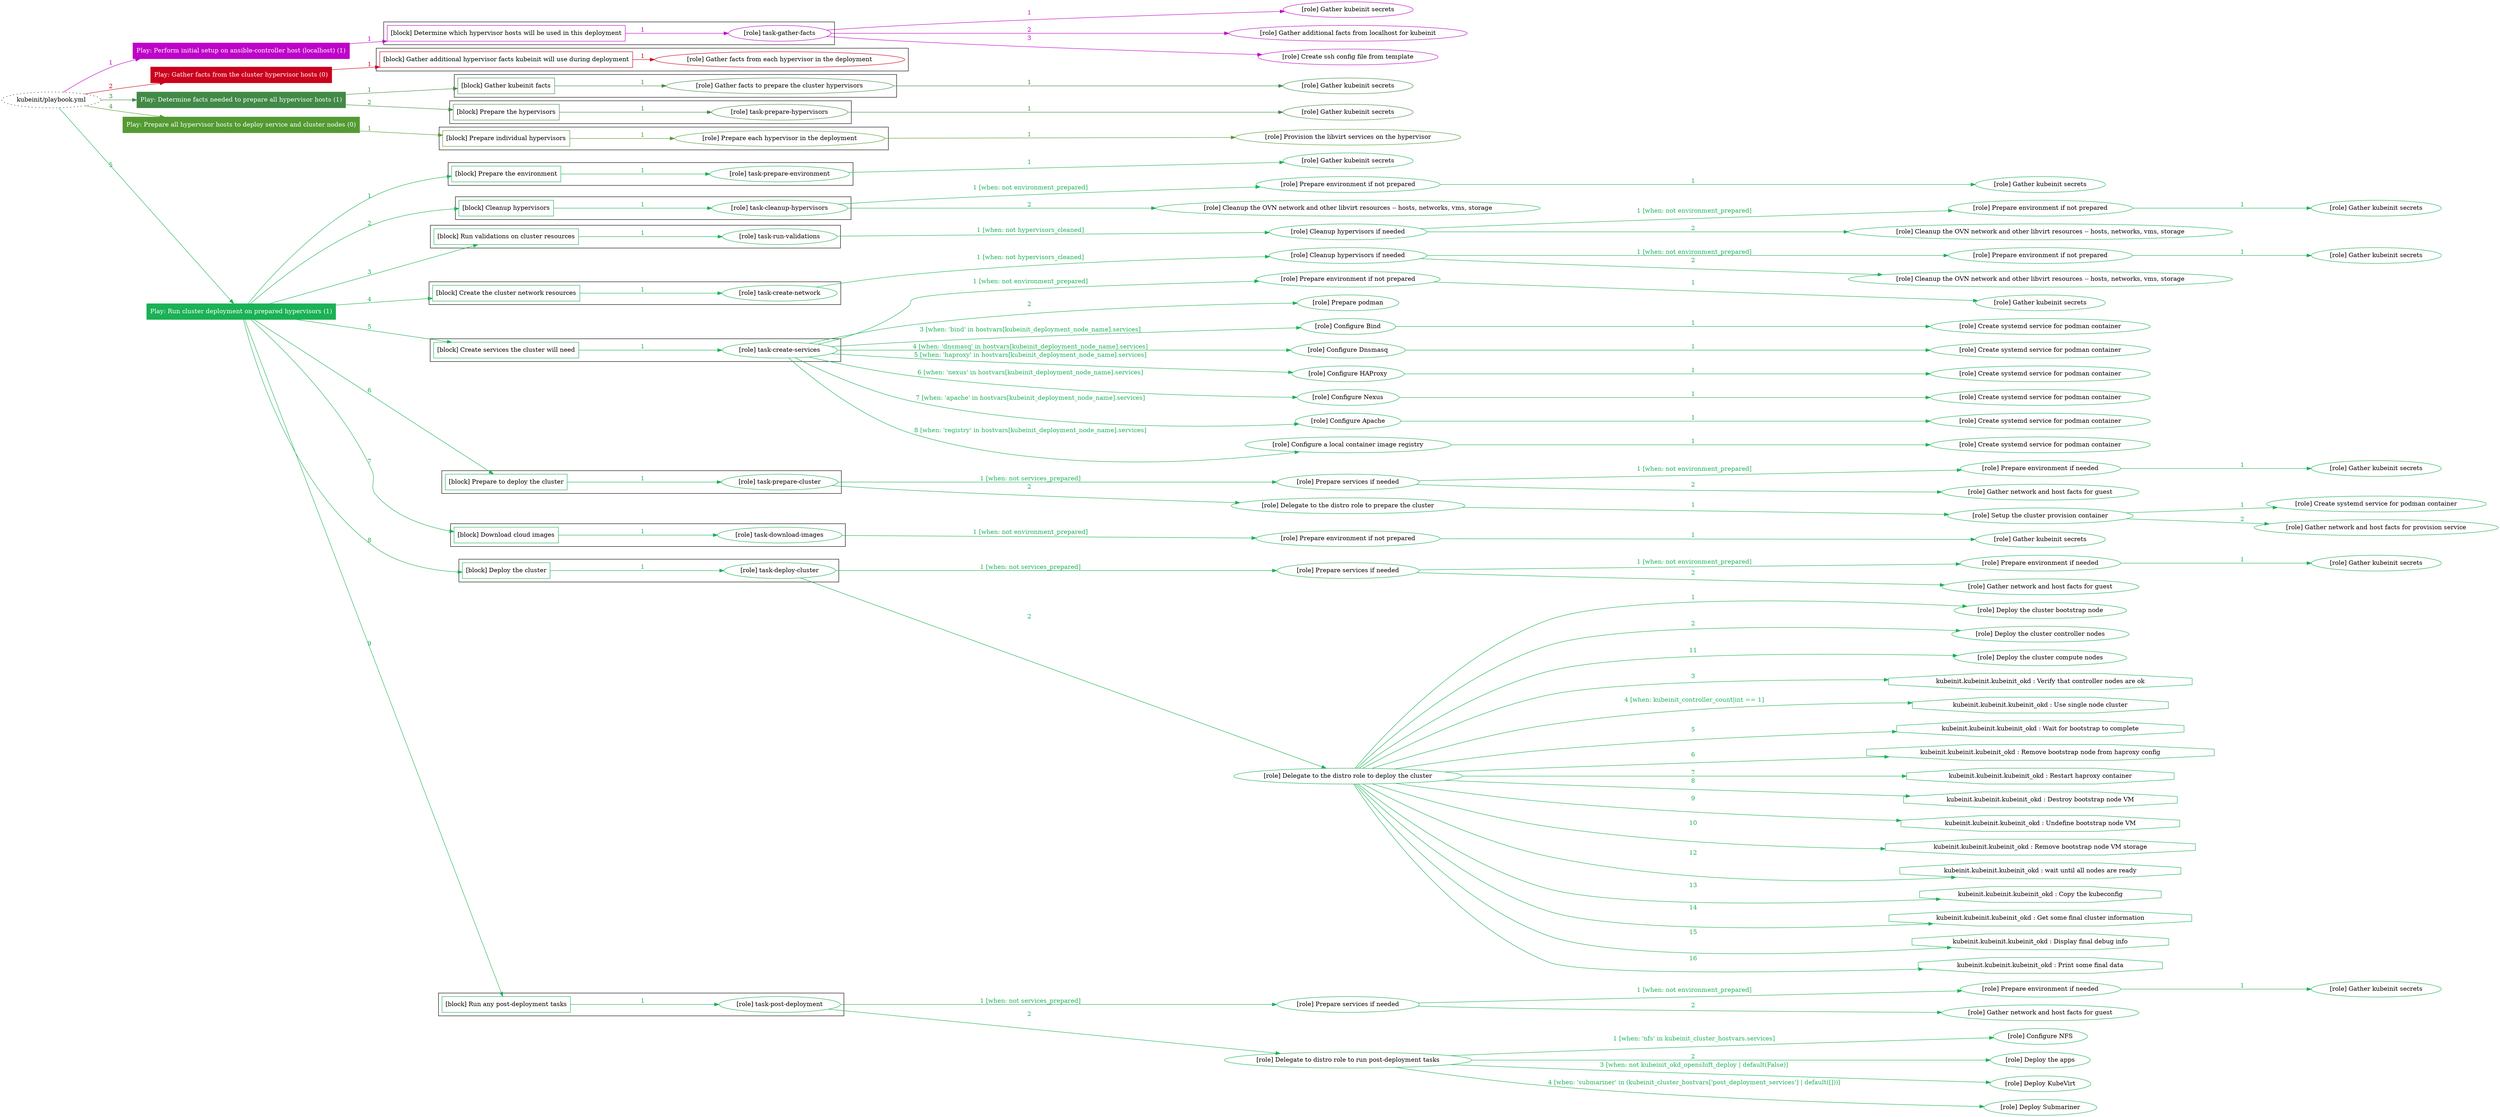 digraph {
	graph [concentrate=true ordering=in rankdir=LR ratio=fill]
	edge [esep=5 sep=10]
	"kubeinit/playbook.yml" [URL="/home/runner/work/kubeinit/kubeinit/kubeinit/playbook.yml" id=playbook_bab28322 style=dotted]
	play_c19a6153 [label="Play: Perform initial setup on ansible-controller host (localhost) (1)" URL="/home/runner/work/kubeinit/kubeinit/kubeinit/playbook.yml" color="#be03c9" fontcolor="#ffffff" id=play_c19a6153 shape=box style=filled tooltip=localhost]
	"kubeinit/playbook.yml" -> play_c19a6153 [label="1 " color="#be03c9" fontcolor="#be03c9" id=edge_05c7dbaf labeltooltip="1 " tooltip="1 "]
	subgraph "Gather kubeinit secrets" {
		role_ebab67ce [label="[role] Gather kubeinit secrets" URL="/home/runner/.ansible/collections/ansible_collections/kubeinit/kubeinit/roles/kubeinit_prepare/tasks/build_hypervisors_group.yml" color="#be03c9" id=role_ebab67ce tooltip="Gather kubeinit secrets"]
	}
	subgraph "Gather additional facts from localhost for kubeinit" {
		role_f96e408c [label="[role] Gather additional facts from localhost for kubeinit" URL="/home/runner/.ansible/collections/ansible_collections/kubeinit/kubeinit/roles/kubeinit_prepare/tasks/build_hypervisors_group.yml" color="#be03c9" id=role_f96e408c tooltip="Gather additional facts from localhost for kubeinit"]
	}
	subgraph "Create ssh config file from template" {
		role_95a463d9 [label="[role] Create ssh config file from template" URL="/home/runner/.ansible/collections/ansible_collections/kubeinit/kubeinit/roles/kubeinit_prepare/tasks/build_hypervisors_group.yml" color="#be03c9" id=role_95a463d9 tooltip="Create ssh config file from template"]
	}
	subgraph "task-gather-facts" {
		role_6b1c886a [label="[role] task-gather-facts" URL="/home/runner/work/kubeinit/kubeinit/kubeinit/playbook.yml" color="#be03c9" id=role_6b1c886a tooltip="task-gather-facts"]
		role_6b1c886a -> role_ebab67ce [label="1 " color="#be03c9" fontcolor="#be03c9" id=edge_8e56ef98 labeltooltip="1 " tooltip="1 "]
		role_6b1c886a -> role_f96e408c [label="2 " color="#be03c9" fontcolor="#be03c9" id=edge_5cbe4db4 labeltooltip="2 " tooltip="2 "]
		role_6b1c886a -> role_95a463d9 [label="3 " color="#be03c9" fontcolor="#be03c9" id=edge_eb95a5be labeltooltip="3 " tooltip="3 "]
	}
	subgraph "Play: Perform initial setup on ansible-controller host (localhost) (1)" {
		play_c19a6153 -> block_f118a892 [label=1 color="#be03c9" fontcolor="#be03c9" id=edge_77552772 labeltooltip=1 tooltip=1]
		subgraph cluster_block_f118a892 {
			block_f118a892 [label="[block] Determine which hypervisor hosts will be used in this deployment" URL="/home/runner/work/kubeinit/kubeinit/kubeinit/playbook.yml" color="#be03c9" id=block_f118a892 labeltooltip="Determine which hypervisor hosts will be used in this deployment" shape=box tooltip="Determine which hypervisor hosts will be used in this deployment"]
			block_f118a892 -> role_6b1c886a [label="1 " color="#be03c9" fontcolor="#be03c9" id=edge_5efd730c labeltooltip="1 " tooltip="1 "]
		}
	}
	play_b8e73bff [label="Play: Gather facts from the cluster hypervisor hosts (0)" URL="/home/runner/work/kubeinit/kubeinit/kubeinit/playbook.yml" color="#cb011d" fontcolor="#ffffff" id=play_b8e73bff shape=box style=filled tooltip="Play: Gather facts from the cluster hypervisor hosts (0)"]
	"kubeinit/playbook.yml" -> play_b8e73bff [label="2 " color="#cb011d" fontcolor="#cb011d" id=edge_2d75bc92 labeltooltip="2 " tooltip="2 "]
	subgraph "Gather facts from each hypervisor in the deployment" {
		role_0966cb2d [label="[role] Gather facts from each hypervisor in the deployment" URL="/home/runner/work/kubeinit/kubeinit/kubeinit/playbook.yml" color="#cb011d" id=role_0966cb2d tooltip="Gather facts from each hypervisor in the deployment"]
	}
	subgraph "Play: Gather facts from the cluster hypervisor hosts (0)" {
		play_b8e73bff -> block_2ae341eb [label=1 color="#cb011d" fontcolor="#cb011d" id=edge_eb6618d2 labeltooltip=1 tooltip=1]
		subgraph cluster_block_2ae341eb {
			block_2ae341eb [label="[block] Gather additional hypervisor facts kubeinit will use during deployment" URL="/home/runner/work/kubeinit/kubeinit/kubeinit/playbook.yml" color="#cb011d" id=block_2ae341eb labeltooltip="Gather additional hypervisor facts kubeinit will use during deployment" shape=box tooltip="Gather additional hypervisor facts kubeinit will use during deployment"]
			block_2ae341eb -> role_0966cb2d [label="1 " color="#cb011d" fontcolor="#cb011d" id=edge_2061de47 labeltooltip="1 " tooltip="1 "]
		}
	}
	play_fbf1f2db [label="Play: Determine facts needed to prepare all hypervisor hosts (1)" URL="/home/runner/work/kubeinit/kubeinit/kubeinit/playbook.yml" color="#428a47" fontcolor="#ffffff" id=play_fbf1f2db shape=box style=filled tooltip=localhost]
	"kubeinit/playbook.yml" -> play_fbf1f2db [label="3 " color="#428a47" fontcolor="#428a47" id=edge_c7a3f012 labeltooltip="3 " tooltip="3 "]
	subgraph "Gather kubeinit secrets" {
		role_9855ff22 [label="[role] Gather kubeinit secrets" URL="/home/runner/.ansible/collections/ansible_collections/kubeinit/kubeinit/roles/kubeinit_prepare/tasks/gather_kubeinit_facts.yml" color="#428a47" id=role_9855ff22 tooltip="Gather kubeinit secrets"]
	}
	subgraph "Gather facts to prepare the cluster hypervisors" {
		role_5000a700 [label="[role] Gather facts to prepare the cluster hypervisors" URL="/home/runner/work/kubeinit/kubeinit/kubeinit/playbook.yml" color="#428a47" id=role_5000a700 tooltip="Gather facts to prepare the cluster hypervisors"]
		role_5000a700 -> role_9855ff22 [label="1 " color="#428a47" fontcolor="#428a47" id=edge_e991d181 labeltooltip="1 " tooltip="1 "]
	}
	subgraph "Gather kubeinit secrets" {
		role_058c8655 [label="[role] Gather kubeinit secrets" URL="/home/runner/.ansible/collections/ansible_collections/kubeinit/kubeinit/roles/kubeinit_prepare/tasks/gather_kubeinit_facts.yml" color="#428a47" id=role_058c8655 tooltip="Gather kubeinit secrets"]
	}
	subgraph "task-prepare-hypervisors" {
		role_2df2fefb [label="[role] task-prepare-hypervisors" URL="/home/runner/work/kubeinit/kubeinit/kubeinit/playbook.yml" color="#428a47" id=role_2df2fefb tooltip="task-prepare-hypervisors"]
		role_2df2fefb -> role_058c8655 [label="1 " color="#428a47" fontcolor="#428a47" id=edge_22ec05c2 labeltooltip="1 " tooltip="1 "]
	}
	subgraph "Play: Determine facts needed to prepare all hypervisor hosts (1)" {
		play_fbf1f2db -> block_a3c80de5 [label=1 color="#428a47" fontcolor="#428a47" id=edge_501fd8ae labeltooltip=1 tooltip=1]
		subgraph cluster_block_a3c80de5 {
			block_a3c80de5 [label="[block] Gather kubeinit facts" URL="/home/runner/work/kubeinit/kubeinit/kubeinit/playbook.yml" color="#428a47" id=block_a3c80de5 labeltooltip="Gather kubeinit facts" shape=box tooltip="Gather kubeinit facts"]
			block_a3c80de5 -> role_5000a700 [label="1 " color="#428a47" fontcolor="#428a47" id=edge_642797e6 labeltooltip="1 " tooltip="1 "]
		}
		play_fbf1f2db -> block_8f1fca90 [label=2 color="#428a47" fontcolor="#428a47" id=edge_244979c2 labeltooltip=2 tooltip=2]
		subgraph cluster_block_8f1fca90 {
			block_8f1fca90 [label="[block] Prepare the hypervisors" URL="/home/runner/work/kubeinit/kubeinit/kubeinit/playbook.yml" color="#428a47" id=block_8f1fca90 labeltooltip="Prepare the hypervisors" shape=box tooltip="Prepare the hypervisors"]
			block_8f1fca90 -> role_2df2fefb [label="1 " color="#428a47" fontcolor="#428a47" id=edge_c8df5dd2 labeltooltip="1 " tooltip="1 "]
		}
	}
	play_b0a9d4e6 [label="Play: Prepare all hypervisor hosts to deploy service and cluster nodes (0)" URL="/home/runner/work/kubeinit/kubeinit/kubeinit/playbook.yml" color="#549a32" fontcolor="#ffffff" id=play_b0a9d4e6 shape=box style=filled tooltip="Play: Prepare all hypervisor hosts to deploy service and cluster nodes (0)"]
	"kubeinit/playbook.yml" -> play_b0a9d4e6 [label="4 " color="#549a32" fontcolor="#549a32" id=edge_03ab8aea labeltooltip="4 " tooltip="4 "]
	subgraph "Provision the libvirt services on the hypervisor" {
		role_8f7281db [label="[role] Provision the libvirt services on the hypervisor" URL="/home/runner/.ansible/collections/ansible_collections/kubeinit/kubeinit/roles/kubeinit_prepare/tasks/prepare_hypervisor.yml" color="#549a32" id=role_8f7281db tooltip="Provision the libvirt services on the hypervisor"]
	}
	subgraph "Prepare each hypervisor in the deployment" {
		role_c6b9e174 [label="[role] Prepare each hypervisor in the deployment" URL="/home/runner/work/kubeinit/kubeinit/kubeinit/playbook.yml" color="#549a32" id=role_c6b9e174 tooltip="Prepare each hypervisor in the deployment"]
		role_c6b9e174 -> role_8f7281db [label="1 " color="#549a32" fontcolor="#549a32" id=edge_93dafa57 labeltooltip="1 " tooltip="1 "]
	}
	subgraph "Play: Prepare all hypervisor hosts to deploy service and cluster nodes (0)" {
		play_b0a9d4e6 -> block_5447ac5e [label=1 color="#549a32" fontcolor="#549a32" id=edge_f8934724 labeltooltip=1 tooltip=1]
		subgraph cluster_block_5447ac5e {
			block_5447ac5e [label="[block] Prepare individual hypervisors" URL="/home/runner/work/kubeinit/kubeinit/kubeinit/playbook.yml" color="#549a32" id=block_5447ac5e labeltooltip="Prepare individual hypervisors" shape=box tooltip="Prepare individual hypervisors"]
			block_5447ac5e -> role_c6b9e174 [label="1 " color="#549a32" fontcolor="#549a32" id=edge_0c62f785 labeltooltip="1 " tooltip="1 "]
		}
	}
	play_66f2b7a6 [label="Play: Run cluster deployment on prepared hypervisors (1)" URL="/home/runner/work/kubeinit/kubeinit/kubeinit/playbook.yml" color="#1bb155" fontcolor="#ffffff" id=play_66f2b7a6 shape=box style=filled tooltip=localhost]
	"kubeinit/playbook.yml" -> play_66f2b7a6 [label="5 " color="#1bb155" fontcolor="#1bb155" id=edge_1a33218e labeltooltip="5 " tooltip="5 "]
	subgraph "Gather kubeinit secrets" {
		role_5a7df766 [label="[role] Gather kubeinit secrets" URL="/home/runner/.ansible/collections/ansible_collections/kubeinit/kubeinit/roles/kubeinit_prepare/tasks/gather_kubeinit_facts.yml" color="#1bb155" id=role_5a7df766 tooltip="Gather kubeinit secrets"]
	}
	subgraph "task-prepare-environment" {
		role_411b4c2d [label="[role] task-prepare-environment" URL="/home/runner/work/kubeinit/kubeinit/kubeinit/playbook.yml" color="#1bb155" id=role_411b4c2d tooltip="task-prepare-environment"]
		role_411b4c2d -> role_5a7df766 [label="1 " color="#1bb155" fontcolor="#1bb155" id=edge_eba73325 labeltooltip="1 " tooltip="1 "]
	}
	subgraph "Gather kubeinit secrets" {
		role_8e4f836f [label="[role] Gather kubeinit secrets" URL="/home/runner/.ansible/collections/ansible_collections/kubeinit/kubeinit/roles/kubeinit_prepare/tasks/gather_kubeinit_facts.yml" color="#1bb155" id=role_8e4f836f tooltip="Gather kubeinit secrets"]
	}
	subgraph "Prepare environment if not prepared" {
		role_f5d2d2ec [label="[role] Prepare environment if not prepared" URL="/home/runner/.ansible/collections/ansible_collections/kubeinit/kubeinit/roles/kubeinit_prepare/tasks/cleanup_hypervisors.yml" color="#1bb155" id=role_f5d2d2ec tooltip="Prepare environment if not prepared"]
		role_f5d2d2ec -> role_8e4f836f [label="1 " color="#1bb155" fontcolor="#1bb155" id=edge_a50c9488 labeltooltip="1 " tooltip="1 "]
	}
	subgraph "Cleanup the OVN network and other libvirt resources -- hosts, networks, vms, storage" {
		role_815b5ba1 [label="[role] Cleanup the OVN network and other libvirt resources -- hosts, networks, vms, storage" URL="/home/runner/.ansible/collections/ansible_collections/kubeinit/kubeinit/roles/kubeinit_prepare/tasks/cleanup_hypervisors.yml" color="#1bb155" id=role_815b5ba1 tooltip="Cleanup the OVN network and other libvirt resources -- hosts, networks, vms, storage"]
	}
	subgraph "task-cleanup-hypervisors" {
		role_dca56eb3 [label="[role] task-cleanup-hypervisors" URL="/home/runner/work/kubeinit/kubeinit/kubeinit/playbook.yml" color="#1bb155" id=role_dca56eb3 tooltip="task-cleanup-hypervisors"]
		role_dca56eb3 -> role_f5d2d2ec [label="1 [when: not environment_prepared]" color="#1bb155" fontcolor="#1bb155" id=edge_97818dae labeltooltip="1 [when: not environment_prepared]" tooltip="1 [when: not environment_prepared]"]
		role_dca56eb3 -> role_815b5ba1 [label="2 " color="#1bb155" fontcolor="#1bb155" id=edge_f6c04dd3 labeltooltip="2 " tooltip="2 "]
	}
	subgraph "Gather kubeinit secrets" {
		role_2602b388 [label="[role] Gather kubeinit secrets" URL="/home/runner/.ansible/collections/ansible_collections/kubeinit/kubeinit/roles/kubeinit_prepare/tasks/gather_kubeinit_facts.yml" color="#1bb155" id=role_2602b388 tooltip="Gather kubeinit secrets"]
	}
	subgraph "Prepare environment if not prepared" {
		role_46558c5d [label="[role] Prepare environment if not prepared" URL="/home/runner/.ansible/collections/ansible_collections/kubeinit/kubeinit/roles/kubeinit_prepare/tasks/cleanup_hypervisors.yml" color="#1bb155" id=role_46558c5d tooltip="Prepare environment if not prepared"]
		role_46558c5d -> role_2602b388 [label="1 " color="#1bb155" fontcolor="#1bb155" id=edge_1c995eaa labeltooltip="1 " tooltip="1 "]
	}
	subgraph "Cleanup the OVN network and other libvirt resources -- hosts, networks, vms, storage" {
		role_c7f165f3 [label="[role] Cleanup the OVN network and other libvirt resources -- hosts, networks, vms, storage" URL="/home/runner/.ansible/collections/ansible_collections/kubeinit/kubeinit/roles/kubeinit_prepare/tasks/cleanup_hypervisors.yml" color="#1bb155" id=role_c7f165f3 tooltip="Cleanup the OVN network and other libvirt resources -- hosts, networks, vms, storage"]
	}
	subgraph "Cleanup hypervisors if needed" {
		role_13b3348b [label="[role] Cleanup hypervisors if needed" URL="/home/runner/.ansible/collections/ansible_collections/kubeinit/kubeinit/roles/kubeinit_validations/tasks/main.yml" color="#1bb155" id=role_13b3348b tooltip="Cleanup hypervisors if needed"]
		role_13b3348b -> role_46558c5d [label="1 [when: not environment_prepared]" color="#1bb155" fontcolor="#1bb155" id=edge_6be20384 labeltooltip="1 [when: not environment_prepared]" tooltip="1 [when: not environment_prepared]"]
		role_13b3348b -> role_c7f165f3 [label="2 " color="#1bb155" fontcolor="#1bb155" id=edge_2b7711e4 labeltooltip="2 " tooltip="2 "]
	}
	subgraph "task-run-validations" {
		role_d23a09f6 [label="[role] task-run-validations" URL="/home/runner/work/kubeinit/kubeinit/kubeinit/playbook.yml" color="#1bb155" id=role_d23a09f6 tooltip="task-run-validations"]
		role_d23a09f6 -> role_13b3348b [label="1 [when: not hypervisors_cleaned]" color="#1bb155" fontcolor="#1bb155" id=edge_d16a03a4 labeltooltip="1 [when: not hypervisors_cleaned]" tooltip="1 [when: not hypervisors_cleaned]"]
	}
	subgraph "Gather kubeinit secrets" {
		role_e8d2f08b [label="[role] Gather kubeinit secrets" URL="/home/runner/.ansible/collections/ansible_collections/kubeinit/kubeinit/roles/kubeinit_prepare/tasks/gather_kubeinit_facts.yml" color="#1bb155" id=role_e8d2f08b tooltip="Gather kubeinit secrets"]
	}
	subgraph "Prepare environment if not prepared" {
		role_e4b2cceb [label="[role] Prepare environment if not prepared" URL="/home/runner/.ansible/collections/ansible_collections/kubeinit/kubeinit/roles/kubeinit_prepare/tasks/cleanup_hypervisors.yml" color="#1bb155" id=role_e4b2cceb tooltip="Prepare environment if not prepared"]
		role_e4b2cceb -> role_e8d2f08b [label="1 " color="#1bb155" fontcolor="#1bb155" id=edge_752be7ab labeltooltip="1 " tooltip="1 "]
	}
	subgraph "Cleanup the OVN network and other libvirt resources -- hosts, networks, vms, storage" {
		role_576ed51f [label="[role] Cleanup the OVN network and other libvirt resources -- hosts, networks, vms, storage" URL="/home/runner/.ansible/collections/ansible_collections/kubeinit/kubeinit/roles/kubeinit_prepare/tasks/cleanup_hypervisors.yml" color="#1bb155" id=role_576ed51f tooltip="Cleanup the OVN network and other libvirt resources -- hosts, networks, vms, storage"]
	}
	subgraph "Cleanup hypervisors if needed" {
		role_60d0f4f8 [label="[role] Cleanup hypervisors if needed" URL="/home/runner/.ansible/collections/ansible_collections/kubeinit/kubeinit/roles/kubeinit_libvirt/tasks/create_network.yml" color="#1bb155" id=role_60d0f4f8 tooltip="Cleanup hypervisors if needed"]
		role_60d0f4f8 -> role_e4b2cceb [label="1 [when: not environment_prepared]" color="#1bb155" fontcolor="#1bb155" id=edge_fae965e6 labeltooltip="1 [when: not environment_prepared]" tooltip="1 [when: not environment_prepared]"]
		role_60d0f4f8 -> role_576ed51f [label="2 " color="#1bb155" fontcolor="#1bb155" id=edge_555cda33 labeltooltip="2 " tooltip="2 "]
	}
	subgraph "task-create-network" {
		role_417c5011 [label="[role] task-create-network" URL="/home/runner/work/kubeinit/kubeinit/kubeinit/playbook.yml" color="#1bb155" id=role_417c5011 tooltip="task-create-network"]
		role_417c5011 -> role_60d0f4f8 [label="1 [when: not hypervisors_cleaned]" color="#1bb155" fontcolor="#1bb155" id=edge_caedb392 labeltooltip="1 [when: not hypervisors_cleaned]" tooltip="1 [when: not hypervisors_cleaned]"]
	}
	subgraph "Gather kubeinit secrets" {
		role_ec6098e6 [label="[role] Gather kubeinit secrets" URL="/home/runner/.ansible/collections/ansible_collections/kubeinit/kubeinit/roles/kubeinit_prepare/tasks/gather_kubeinit_facts.yml" color="#1bb155" id=role_ec6098e6 tooltip="Gather kubeinit secrets"]
	}
	subgraph "Prepare environment if not prepared" {
		role_234a6f59 [label="[role] Prepare environment if not prepared" URL="/home/runner/.ansible/collections/ansible_collections/kubeinit/kubeinit/roles/kubeinit_services/tasks/main.yml" color="#1bb155" id=role_234a6f59 tooltip="Prepare environment if not prepared"]
		role_234a6f59 -> role_ec6098e6 [label="1 " color="#1bb155" fontcolor="#1bb155" id=edge_b4c74a10 labeltooltip="1 " tooltip="1 "]
	}
	subgraph "Prepare podman" {
		role_5f80a6a5 [label="[role] Prepare podman" URL="/home/runner/.ansible/collections/ansible_collections/kubeinit/kubeinit/roles/kubeinit_services/tasks/00_create_service_pod.yml" color="#1bb155" id=role_5f80a6a5 tooltip="Prepare podman"]
	}
	subgraph "Create systemd service for podman container" {
		role_579548c8 [label="[role] Create systemd service for podman container" URL="/home/runner/.ansible/collections/ansible_collections/kubeinit/kubeinit/roles/kubeinit_bind/tasks/main.yml" color="#1bb155" id=role_579548c8 tooltip="Create systemd service for podman container"]
	}
	subgraph "Configure Bind" {
		role_ea38c0b1 [label="[role] Configure Bind" URL="/home/runner/.ansible/collections/ansible_collections/kubeinit/kubeinit/roles/kubeinit_services/tasks/start_services_containers.yml" color="#1bb155" id=role_ea38c0b1 tooltip="Configure Bind"]
		role_ea38c0b1 -> role_579548c8 [label="1 " color="#1bb155" fontcolor="#1bb155" id=edge_2d573ab4 labeltooltip="1 " tooltip="1 "]
	}
	subgraph "Create systemd service for podman container" {
		role_f36ff10c [label="[role] Create systemd service for podman container" URL="/home/runner/.ansible/collections/ansible_collections/kubeinit/kubeinit/roles/kubeinit_dnsmasq/tasks/main.yml" color="#1bb155" id=role_f36ff10c tooltip="Create systemd service for podman container"]
	}
	subgraph "Configure Dnsmasq" {
		role_27cc21f9 [label="[role] Configure Dnsmasq" URL="/home/runner/.ansible/collections/ansible_collections/kubeinit/kubeinit/roles/kubeinit_services/tasks/start_services_containers.yml" color="#1bb155" id=role_27cc21f9 tooltip="Configure Dnsmasq"]
		role_27cc21f9 -> role_f36ff10c [label="1 " color="#1bb155" fontcolor="#1bb155" id=edge_13ef351d labeltooltip="1 " tooltip="1 "]
	}
	subgraph "Create systemd service for podman container" {
		role_ccf8d482 [label="[role] Create systemd service for podman container" URL="/home/runner/.ansible/collections/ansible_collections/kubeinit/kubeinit/roles/kubeinit_haproxy/tasks/main.yml" color="#1bb155" id=role_ccf8d482 tooltip="Create systemd service for podman container"]
	}
	subgraph "Configure HAProxy" {
		role_92e73ab6 [label="[role] Configure HAProxy" URL="/home/runner/.ansible/collections/ansible_collections/kubeinit/kubeinit/roles/kubeinit_services/tasks/start_services_containers.yml" color="#1bb155" id=role_92e73ab6 tooltip="Configure HAProxy"]
		role_92e73ab6 -> role_ccf8d482 [label="1 " color="#1bb155" fontcolor="#1bb155" id=edge_73daeff2 labeltooltip="1 " tooltip="1 "]
	}
	subgraph "Create systemd service for podman container" {
		role_769e9e1e [label="[role] Create systemd service for podman container" URL="/home/runner/.ansible/collections/ansible_collections/kubeinit/kubeinit/roles/kubeinit_nexus/tasks/main.yml" color="#1bb155" id=role_769e9e1e tooltip="Create systemd service for podman container"]
	}
	subgraph "Configure Nexus" {
		role_318aa6c2 [label="[role] Configure Nexus" URL="/home/runner/.ansible/collections/ansible_collections/kubeinit/kubeinit/roles/kubeinit_services/tasks/start_services_containers.yml" color="#1bb155" id=role_318aa6c2 tooltip="Configure Nexus"]
		role_318aa6c2 -> role_769e9e1e [label="1 " color="#1bb155" fontcolor="#1bb155" id=edge_94238ca7 labeltooltip="1 " tooltip="1 "]
	}
	subgraph "Create systemd service for podman container" {
		role_1843c1b4 [label="[role] Create systemd service for podman container" URL="/home/runner/.ansible/collections/ansible_collections/kubeinit/kubeinit/roles/kubeinit_apache/tasks/main.yml" color="#1bb155" id=role_1843c1b4 tooltip="Create systemd service for podman container"]
	}
	subgraph "Configure Apache" {
		role_d73892c4 [label="[role] Configure Apache" URL="/home/runner/.ansible/collections/ansible_collections/kubeinit/kubeinit/roles/kubeinit_services/tasks/start_services_containers.yml" color="#1bb155" id=role_d73892c4 tooltip="Configure Apache"]
		role_d73892c4 -> role_1843c1b4 [label="1 " color="#1bb155" fontcolor="#1bb155" id=edge_8b1008b8 labeltooltip="1 " tooltip="1 "]
	}
	subgraph "Create systemd service for podman container" {
		role_4bea1089 [label="[role] Create systemd service for podman container" URL="/home/runner/.ansible/collections/ansible_collections/kubeinit/kubeinit/roles/kubeinit_registry/tasks/main.yml" color="#1bb155" id=role_4bea1089 tooltip="Create systemd service for podman container"]
	}
	subgraph "Configure a local container image registry" {
		role_3a95341b [label="[role] Configure a local container image registry" URL="/home/runner/.ansible/collections/ansible_collections/kubeinit/kubeinit/roles/kubeinit_services/tasks/start_services_containers.yml" color="#1bb155" id=role_3a95341b tooltip="Configure a local container image registry"]
		role_3a95341b -> role_4bea1089 [label="1 " color="#1bb155" fontcolor="#1bb155" id=edge_fb7ea352 labeltooltip="1 " tooltip="1 "]
	}
	subgraph "task-create-services" {
		role_53d87fe8 [label="[role] task-create-services" URL="/home/runner/work/kubeinit/kubeinit/kubeinit/playbook.yml" color="#1bb155" id=role_53d87fe8 tooltip="task-create-services"]
		role_53d87fe8 -> role_234a6f59 [label="1 [when: not environment_prepared]" color="#1bb155" fontcolor="#1bb155" id=edge_7a2c49d9 labeltooltip="1 [when: not environment_prepared]" tooltip="1 [when: not environment_prepared]"]
		role_53d87fe8 -> role_5f80a6a5 [label="2 " color="#1bb155" fontcolor="#1bb155" id=edge_cb23145b labeltooltip="2 " tooltip="2 "]
		role_53d87fe8 -> role_ea38c0b1 [label="3 [when: 'bind' in hostvars[kubeinit_deployment_node_name].services]" color="#1bb155" fontcolor="#1bb155" id=edge_43498afd labeltooltip="3 [when: 'bind' in hostvars[kubeinit_deployment_node_name].services]" tooltip="3 [when: 'bind' in hostvars[kubeinit_deployment_node_name].services]"]
		role_53d87fe8 -> role_27cc21f9 [label="4 [when: 'dnsmasq' in hostvars[kubeinit_deployment_node_name].services]" color="#1bb155" fontcolor="#1bb155" id=edge_843687a6 labeltooltip="4 [when: 'dnsmasq' in hostvars[kubeinit_deployment_node_name].services]" tooltip="4 [when: 'dnsmasq' in hostvars[kubeinit_deployment_node_name].services]"]
		role_53d87fe8 -> role_92e73ab6 [label="5 [when: 'haproxy' in hostvars[kubeinit_deployment_node_name].services]" color="#1bb155" fontcolor="#1bb155" id=edge_f1597da9 labeltooltip="5 [when: 'haproxy' in hostvars[kubeinit_deployment_node_name].services]" tooltip="5 [when: 'haproxy' in hostvars[kubeinit_deployment_node_name].services]"]
		role_53d87fe8 -> role_318aa6c2 [label="6 [when: 'nexus' in hostvars[kubeinit_deployment_node_name].services]" color="#1bb155" fontcolor="#1bb155" id=edge_41f92e84 labeltooltip="6 [when: 'nexus' in hostvars[kubeinit_deployment_node_name].services]" tooltip="6 [when: 'nexus' in hostvars[kubeinit_deployment_node_name].services]"]
		role_53d87fe8 -> role_d73892c4 [label="7 [when: 'apache' in hostvars[kubeinit_deployment_node_name].services]" color="#1bb155" fontcolor="#1bb155" id=edge_eb0035a3 labeltooltip="7 [when: 'apache' in hostvars[kubeinit_deployment_node_name].services]" tooltip="7 [when: 'apache' in hostvars[kubeinit_deployment_node_name].services]"]
		role_53d87fe8 -> role_3a95341b [label="8 [when: 'registry' in hostvars[kubeinit_deployment_node_name].services]" color="#1bb155" fontcolor="#1bb155" id=edge_ac5f695c labeltooltip="8 [when: 'registry' in hostvars[kubeinit_deployment_node_name].services]" tooltip="8 [when: 'registry' in hostvars[kubeinit_deployment_node_name].services]"]
	}
	subgraph "Gather kubeinit secrets" {
		role_c6e13d47 [label="[role] Gather kubeinit secrets" URL="/home/runner/.ansible/collections/ansible_collections/kubeinit/kubeinit/roles/kubeinit_prepare/tasks/gather_kubeinit_facts.yml" color="#1bb155" id=role_c6e13d47 tooltip="Gather kubeinit secrets"]
	}
	subgraph "Prepare environment if needed" {
		role_d40caa43 [label="[role] Prepare environment if needed" URL="/home/runner/.ansible/collections/ansible_collections/kubeinit/kubeinit/roles/kubeinit_services/tasks/prepare_services.yml" color="#1bb155" id=role_d40caa43 tooltip="Prepare environment if needed"]
		role_d40caa43 -> role_c6e13d47 [label="1 " color="#1bb155" fontcolor="#1bb155" id=edge_574ab487 labeltooltip="1 " tooltip="1 "]
	}
	subgraph "Gather network and host facts for guest" {
		role_2dc64932 [label="[role] Gather network and host facts for guest" URL="/home/runner/.ansible/collections/ansible_collections/kubeinit/kubeinit/roles/kubeinit_services/tasks/prepare_services.yml" color="#1bb155" id=role_2dc64932 tooltip="Gather network and host facts for guest"]
	}
	subgraph "Prepare services if needed" {
		role_1d29e9f3 [label="[role] Prepare services if needed" URL="/home/runner/.ansible/collections/ansible_collections/kubeinit/kubeinit/roles/kubeinit_prepare/tasks/prepare_cluster.yml" color="#1bb155" id=role_1d29e9f3 tooltip="Prepare services if needed"]
		role_1d29e9f3 -> role_d40caa43 [label="1 [when: not environment_prepared]" color="#1bb155" fontcolor="#1bb155" id=edge_2e709b6d labeltooltip="1 [when: not environment_prepared]" tooltip="1 [when: not environment_prepared]"]
		role_1d29e9f3 -> role_2dc64932 [label="2 " color="#1bb155" fontcolor="#1bb155" id=edge_b54f8060 labeltooltip="2 " tooltip="2 "]
	}
	subgraph "Create systemd service for podman container" {
		role_66a9277e [label="[role] Create systemd service for podman container" URL="/home/runner/.ansible/collections/ansible_collections/kubeinit/kubeinit/roles/kubeinit_services/tasks/create_provision_container.yml" color="#1bb155" id=role_66a9277e tooltip="Create systemd service for podman container"]
	}
	subgraph "Gather network and host facts for provision service" {
		role_0a5070ad [label="[role] Gather network and host facts for provision service" URL="/home/runner/.ansible/collections/ansible_collections/kubeinit/kubeinit/roles/kubeinit_services/tasks/create_provision_container.yml" color="#1bb155" id=role_0a5070ad tooltip="Gather network and host facts for provision service"]
	}
	subgraph "Setup the cluster provision container" {
		role_f242fb2a [label="[role] Setup the cluster provision container" URL="/home/runner/.ansible/collections/ansible_collections/kubeinit/kubeinit/roles/kubeinit_okd/tasks/prepare_cluster.yml" color="#1bb155" id=role_f242fb2a tooltip="Setup the cluster provision container"]
		role_f242fb2a -> role_66a9277e [label="1 " color="#1bb155" fontcolor="#1bb155" id=edge_159c6f89 labeltooltip="1 " tooltip="1 "]
		role_f242fb2a -> role_0a5070ad [label="2 " color="#1bb155" fontcolor="#1bb155" id=edge_e5d2afa8 labeltooltip="2 " tooltip="2 "]
	}
	subgraph "Delegate to the distro role to prepare the cluster" {
		role_8d08a5b6 [label="[role] Delegate to the distro role to prepare the cluster" URL="/home/runner/.ansible/collections/ansible_collections/kubeinit/kubeinit/roles/kubeinit_prepare/tasks/prepare_cluster.yml" color="#1bb155" id=role_8d08a5b6 tooltip="Delegate to the distro role to prepare the cluster"]
		role_8d08a5b6 -> role_f242fb2a [label="1 " color="#1bb155" fontcolor="#1bb155" id=edge_19dbecdc labeltooltip="1 " tooltip="1 "]
	}
	subgraph "task-prepare-cluster" {
		role_8b9a1db6 [label="[role] task-prepare-cluster" URL="/home/runner/work/kubeinit/kubeinit/kubeinit/playbook.yml" color="#1bb155" id=role_8b9a1db6 tooltip="task-prepare-cluster"]
		role_8b9a1db6 -> role_1d29e9f3 [label="1 [when: not services_prepared]" color="#1bb155" fontcolor="#1bb155" id=edge_7abca832 labeltooltip="1 [when: not services_prepared]" tooltip="1 [when: not services_prepared]"]
		role_8b9a1db6 -> role_8d08a5b6 [label="2 " color="#1bb155" fontcolor="#1bb155" id=edge_81e10593 labeltooltip="2 " tooltip="2 "]
	}
	subgraph "Gather kubeinit secrets" {
		role_0f53f0f3 [label="[role] Gather kubeinit secrets" URL="/home/runner/.ansible/collections/ansible_collections/kubeinit/kubeinit/roles/kubeinit_prepare/tasks/gather_kubeinit_facts.yml" color="#1bb155" id=role_0f53f0f3 tooltip="Gather kubeinit secrets"]
	}
	subgraph "Prepare environment if not prepared" {
		role_9336fb4e [label="[role] Prepare environment if not prepared" URL="/home/runner/.ansible/collections/ansible_collections/kubeinit/kubeinit/roles/kubeinit_libvirt/tasks/download_cloud_images.yml" color="#1bb155" id=role_9336fb4e tooltip="Prepare environment if not prepared"]
		role_9336fb4e -> role_0f53f0f3 [label="1 " color="#1bb155" fontcolor="#1bb155" id=edge_5288abf3 labeltooltip="1 " tooltip="1 "]
	}
	subgraph "task-download-images" {
		role_ceee0cfc [label="[role] task-download-images" URL="/home/runner/work/kubeinit/kubeinit/kubeinit/playbook.yml" color="#1bb155" id=role_ceee0cfc tooltip="task-download-images"]
		role_ceee0cfc -> role_9336fb4e [label="1 [when: not environment_prepared]" color="#1bb155" fontcolor="#1bb155" id=edge_f6a37398 labeltooltip="1 [when: not environment_prepared]" tooltip="1 [when: not environment_prepared]"]
	}
	subgraph "Gather kubeinit secrets" {
		role_c610d29a [label="[role] Gather kubeinit secrets" URL="/home/runner/.ansible/collections/ansible_collections/kubeinit/kubeinit/roles/kubeinit_prepare/tasks/gather_kubeinit_facts.yml" color="#1bb155" id=role_c610d29a tooltip="Gather kubeinit secrets"]
	}
	subgraph "Prepare environment if needed" {
		role_790ebe2c [label="[role] Prepare environment if needed" URL="/home/runner/.ansible/collections/ansible_collections/kubeinit/kubeinit/roles/kubeinit_services/tasks/prepare_services.yml" color="#1bb155" id=role_790ebe2c tooltip="Prepare environment if needed"]
		role_790ebe2c -> role_c610d29a [label="1 " color="#1bb155" fontcolor="#1bb155" id=edge_f3f381b4 labeltooltip="1 " tooltip="1 "]
	}
	subgraph "Gather network and host facts for guest" {
		role_6cfacdd4 [label="[role] Gather network and host facts for guest" URL="/home/runner/.ansible/collections/ansible_collections/kubeinit/kubeinit/roles/kubeinit_services/tasks/prepare_services.yml" color="#1bb155" id=role_6cfacdd4 tooltip="Gather network and host facts for guest"]
	}
	subgraph "Prepare services if needed" {
		role_7a4f762a [label="[role] Prepare services if needed" URL="/home/runner/.ansible/collections/ansible_collections/kubeinit/kubeinit/roles/kubeinit_prepare/tasks/deploy_cluster.yml" color="#1bb155" id=role_7a4f762a tooltip="Prepare services if needed"]
		role_7a4f762a -> role_790ebe2c [label="1 [when: not environment_prepared]" color="#1bb155" fontcolor="#1bb155" id=edge_2e653a63 labeltooltip="1 [when: not environment_prepared]" tooltip="1 [when: not environment_prepared]"]
		role_7a4f762a -> role_6cfacdd4 [label="2 " color="#1bb155" fontcolor="#1bb155" id=edge_5fa4209f labeltooltip="2 " tooltip="2 "]
	}
	subgraph "Deploy the cluster bootstrap node" {
		role_111ea434 [label="[role] Deploy the cluster bootstrap node" URL="/home/runner/.ansible/collections/ansible_collections/kubeinit/kubeinit/roles/kubeinit_okd/tasks/main.yml" color="#1bb155" id=role_111ea434 tooltip="Deploy the cluster bootstrap node"]
	}
	subgraph "Deploy the cluster controller nodes" {
		role_374459a0 [label="[role] Deploy the cluster controller nodes" URL="/home/runner/.ansible/collections/ansible_collections/kubeinit/kubeinit/roles/kubeinit_okd/tasks/main.yml" color="#1bb155" id=role_374459a0 tooltip="Deploy the cluster controller nodes"]
	}
	subgraph "Deploy the cluster compute nodes" {
		role_3760b7ff [label="[role] Deploy the cluster compute nodes" URL="/home/runner/.ansible/collections/ansible_collections/kubeinit/kubeinit/roles/kubeinit_okd/tasks/main.yml" color="#1bb155" id=role_3760b7ff tooltip="Deploy the cluster compute nodes"]
	}
	subgraph "Delegate to the distro role to deploy the cluster" {
		role_dde48762 [label="[role] Delegate to the distro role to deploy the cluster" URL="/home/runner/.ansible/collections/ansible_collections/kubeinit/kubeinit/roles/kubeinit_prepare/tasks/deploy_cluster.yml" color="#1bb155" id=role_dde48762 tooltip="Delegate to the distro role to deploy the cluster"]
		role_dde48762 -> role_111ea434 [label="1 " color="#1bb155" fontcolor="#1bb155" id=edge_061601f6 labeltooltip="1 " tooltip="1 "]
		role_dde48762 -> role_374459a0 [label="2 " color="#1bb155" fontcolor="#1bb155" id=edge_e17e9336 labeltooltip="2 " tooltip="2 "]
		task_6586dfe8 [label="kubeinit.kubeinit.kubeinit_okd : Verify that controller nodes are ok" URL="/home/runner/.ansible/collections/ansible_collections/kubeinit/kubeinit/roles/kubeinit_okd/tasks/main.yml" color="#1bb155" id=task_6586dfe8 shape=octagon tooltip="kubeinit.kubeinit.kubeinit_okd : Verify that controller nodes are ok"]
		role_dde48762 -> task_6586dfe8 [label="3 " color="#1bb155" fontcolor="#1bb155" id=edge_c5115d67 labeltooltip="3 " tooltip="3 "]
		task_fddff3b4 [label="kubeinit.kubeinit.kubeinit_okd : Use single node cluster" URL="/home/runner/.ansible/collections/ansible_collections/kubeinit/kubeinit/roles/kubeinit_okd/tasks/main.yml" color="#1bb155" id=task_fddff3b4 shape=octagon tooltip="kubeinit.kubeinit.kubeinit_okd : Use single node cluster"]
		role_dde48762 -> task_fddff3b4 [label="4 [when: kubeinit_controller_count|int == 1]" color="#1bb155" fontcolor="#1bb155" id=edge_c09d5f0f labeltooltip="4 [when: kubeinit_controller_count|int == 1]" tooltip="4 [when: kubeinit_controller_count|int == 1]"]
		task_8fd50082 [label="kubeinit.kubeinit.kubeinit_okd : Wait for bootstrap to complete" URL="/home/runner/.ansible/collections/ansible_collections/kubeinit/kubeinit/roles/kubeinit_okd/tasks/main.yml" color="#1bb155" id=task_8fd50082 shape=octagon tooltip="kubeinit.kubeinit.kubeinit_okd : Wait for bootstrap to complete"]
		role_dde48762 -> task_8fd50082 [label="5 " color="#1bb155" fontcolor="#1bb155" id=edge_f253fb93 labeltooltip="5 " tooltip="5 "]
		task_e3cc2f7e [label="kubeinit.kubeinit.kubeinit_okd : Remove bootstrap node from haproxy config" URL="/home/runner/.ansible/collections/ansible_collections/kubeinit/kubeinit/roles/kubeinit_okd/tasks/main.yml" color="#1bb155" id=task_e3cc2f7e shape=octagon tooltip="kubeinit.kubeinit.kubeinit_okd : Remove bootstrap node from haproxy config"]
		role_dde48762 -> task_e3cc2f7e [label="6 " color="#1bb155" fontcolor="#1bb155" id=edge_d28626ed labeltooltip="6 " tooltip="6 "]
		task_28ac9be6 [label="kubeinit.kubeinit.kubeinit_okd : Restart haproxy container" URL="/home/runner/.ansible/collections/ansible_collections/kubeinit/kubeinit/roles/kubeinit_okd/tasks/main.yml" color="#1bb155" id=task_28ac9be6 shape=octagon tooltip="kubeinit.kubeinit.kubeinit_okd : Restart haproxy container"]
		role_dde48762 -> task_28ac9be6 [label="7 " color="#1bb155" fontcolor="#1bb155" id=edge_a70f705a labeltooltip="7 " tooltip="7 "]
		task_bb21b8ea [label="kubeinit.kubeinit.kubeinit_okd : Destroy bootstrap node VM" URL="/home/runner/.ansible/collections/ansible_collections/kubeinit/kubeinit/roles/kubeinit_okd/tasks/main.yml" color="#1bb155" id=task_bb21b8ea shape=octagon tooltip="kubeinit.kubeinit.kubeinit_okd : Destroy bootstrap node VM"]
		role_dde48762 -> task_bb21b8ea [label="8 " color="#1bb155" fontcolor="#1bb155" id=edge_04a04c83 labeltooltip="8 " tooltip="8 "]
		task_524140ab [label="kubeinit.kubeinit.kubeinit_okd : Undefine bootstrap node VM" URL="/home/runner/.ansible/collections/ansible_collections/kubeinit/kubeinit/roles/kubeinit_okd/tasks/main.yml" color="#1bb155" id=task_524140ab shape=octagon tooltip="kubeinit.kubeinit.kubeinit_okd : Undefine bootstrap node VM"]
		role_dde48762 -> task_524140ab [label="9 " color="#1bb155" fontcolor="#1bb155" id=edge_b8ccdcec labeltooltip="9 " tooltip="9 "]
		task_d9b4441b [label="kubeinit.kubeinit.kubeinit_okd : Remove bootstrap node VM storage" URL="/home/runner/.ansible/collections/ansible_collections/kubeinit/kubeinit/roles/kubeinit_okd/tasks/main.yml" color="#1bb155" id=task_d9b4441b shape=octagon tooltip="kubeinit.kubeinit.kubeinit_okd : Remove bootstrap node VM storage"]
		role_dde48762 -> task_d9b4441b [label="10 " color="#1bb155" fontcolor="#1bb155" id=edge_78764daf labeltooltip="10 " tooltip="10 "]
		role_dde48762 -> role_3760b7ff [label="11 " color="#1bb155" fontcolor="#1bb155" id=edge_dd6e15ca labeltooltip="11 " tooltip="11 "]
		task_2b594b66 [label="kubeinit.kubeinit.kubeinit_okd : wait until all nodes are ready" URL="/home/runner/.ansible/collections/ansible_collections/kubeinit/kubeinit/roles/kubeinit_okd/tasks/main.yml" color="#1bb155" id=task_2b594b66 shape=octagon tooltip="kubeinit.kubeinit.kubeinit_okd : wait until all nodes are ready"]
		role_dde48762 -> task_2b594b66 [label="12 " color="#1bb155" fontcolor="#1bb155" id=edge_05c5f6d0 labeltooltip="12 " tooltip="12 "]
		task_66deffba [label="kubeinit.kubeinit.kubeinit_okd : Copy the kubeconfig" URL="/home/runner/.ansible/collections/ansible_collections/kubeinit/kubeinit/roles/kubeinit_okd/tasks/main.yml" color="#1bb155" id=task_66deffba shape=octagon tooltip="kubeinit.kubeinit.kubeinit_okd : Copy the kubeconfig"]
		role_dde48762 -> task_66deffba [label="13 " color="#1bb155" fontcolor="#1bb155" id=edge_c1c6867e labeltooltip="13 " tooltip="13 "]
		task_78ca3d38 [label="kubeinit.kubeinit.kubeinit_okd : Get some final cluster information" URL="/home/runner/.ansible/collections/ansible_collections/kubeinit/kubeinit/roles/kubeinit_okd/tasks/main.yml" color="#1bb155" id=task_78ca3d38 shape=octagon tooltip="kubeinit.kubeinit.kubeinit_okd : Get some final cluster information"]
		role_dde48762 -> task_78ca3d38 [label="14 " color="#1bb155" fontcolor="#1bb155" id=edge_1412e08e labeltooltip="14 " tooltip="14 "]
		task_7c0f54ae [label="kubeinit.kubeinit.kubeinit_okd : Display final debug info" URL="/home/runner/.ansible/collections/ansible_collections/kubeinit/kubeinit/roles/kubeinit_okd/tasks/main.yml" color="#1bb155" id=task_7c0f54ae shape=octagon tooltip="kubeinit.kubeinit.kubeinit_okd : Display final debug info"]
		role_dde48762 -> task_7c0f54ae [label="15 " color="#1bb155" fontcolor="#1bb155" id=edge_55403e0a labeltooltip="15 " tooltip="15 "]
		task_8df43397 [label="kubeinit.kubeinit.kubeinit_okd : Print some final data" URL="/home/runner/.ansible/collections/ansible_collections/kubeinit/kubeinit/roles/kubeinit_okd/tasks/main.yml" color="#1bb155" id=task_8df43397 shape=octagon tooltip="kubeinit.kubeinit.kubeinit_okd : Print some final data"]
		role_dde48762 -> task_8df43397 [label="16 " color="#1bb155" fontcolor="#1bb155" id=edge_1658dc5e labeltooltip="16 " tooltip="16 "]
	}
	subgraph "task-deploy-cluster" {
		role_f50f7cb5 [label="[role] task-deploy-cluster" URL="/home/runner/work/kubeinit/kubeinit/kubeinit/playbook.yml" color="#1bb155" id=role_f50f7cb5 tooltip="task-deploy-cluster"]
		role_f50f7cb5 -> role_7a4f762a [label="1 [when: not services_prepared]" color="#1bb155" fontcolor="#1bb155" id=edge_5203f389 labeltooltip="1 [when: not services_prepared]" tooltip="1 [when: not services_prepared]"]
		role_f50f7cb5 -> role_dde48762 [label="2 " color="#1bb155" fontcolor="#1bb155" id=edge_a09a5253 labeltooltip="2 " tooltip="2 "]
	}
	subgraph "Gather kubeinit secrets" {
		role_41ad40a4 [label="[role] Gather kubeinit secrets" URL="/home/runner/.ansible/collections/ansible_collections/kubeinit/kubeinit/roles/kubeinit_prepare/tasks/gather_kubeinit_facts.yml" color="#1bb155" id=role_41ad40a4 tooltip="Gather kubeinit secrets"]
	}
	subgraph "Prepare environment if needed" {
		role_094adfea [label="[role] Prepare environment if needed" URL="/home/runner/.ansible/collections/ansible_collections/kubeinit/kubeinit/roles/kubeinit_services/tasks/prepare_services.yml" color="#1bb155" id=role_094adfea tooltip="Prepare environment if needed"]
		role_094adfea -> role_41ad40a4 [label="1 " color="#1bb155" fontcolor="#1bb155" id=edge_dabfd4cf labeltooltip="1 " tooltip="1 "]
	}
	subgraph "Gather network and host facts for guest" {
		role_9895f6ff [label="[role] Gather network and host facts for guest" URL="/home/runner/.ansible/collections/ansible_collections/kubeinit/kubeinit/roles/kubeinit_services/tasks/prepare_services.yml" color="#1bb155" id=role_9895f6ff tooltip="Gather network and host facts for guest"]
	}
	subgraph "Prepare services if needed" {
		role_afc6a52e [label="[role] Prepare services if needed" URL="/home/runner/.ansible/collections/ansible_collections/kubeinit/kubeinit/roles/kubeinit_prepare/tasks/post_deployment.yml" color="#1bb155" id=role_afc6a52e tooltip="Prepare services if needed"]
		role_afc6a52e -> role_094adfea [label="1 [when: not environment_prepared]" color="#1bb155" fontcolor="#1bb155" id=edge_d35cc40b labeltooltip="1 [when: not environment_prepared]" tooltip="1 [when: not environment_prepared]"]
		role_afc6a52e -> role_9895f6ff [label="2 " color="#1bb155" fontcolor="#1bb155" id=edge_a59231dd labeltooltip="2 " tooltip="2 "]
	}
	subgraph "Configure NFS" {
		role_c424d74f [label="[role] Configure NFS" URL="/home/runner/.ansible/collections/ansible_collections/kubeinit/kubeinit/roles/kubeinit_okd/tasks/post_deployment_tasks.yml" color="#1bb155" id=role_c424d74f tooltip="Configure NFS"]
	}
	subgraph "Deploy the apps" {
		role_e34dada0 [label="[role] Deploy the apps" URL="/home/runner/.ansible/collections/ansible_collections/kubeinit/kubeinit/roles/kubeinit_okd/tasks/post_deployment_tasks.yml" color="#1bb155" id=role_e34dada0 tooltip="Deploy the apps"]
	}
	subgraph "Deploy KubeVirt" {
		role_8be60e25 [label="[role] Deploy KubeVirt" URL="/home/runner/.ansible/collections/ansible_collections/kubeinit/kubeinit/roles/kubeinit_okd/tasks/post_deployment_tasks.yml" color="#1bb155" id=role_8be60e25 tooltip="Deploy KubeVirt"]
	}
	subgraph "Deploy Submariner" {
		role_6cfc0271 [label="[role] Deploy Submariner" URL="/home/runner/.ansible/collections/ansible_collections/kubeinit/kubeinit/roles/kubeinit_okd/tasks/post_deployment_tasks.yml" color="#1bb155" id=role_6cfc0271 tooltip="Deploy Submariner"]
	}
	subgraph "Delegate to distro role to run post-deployment tasks" {
		role_f28bc01d [label="[role] Delegate to distro role to run post-deployment tasks" URL="/home/runner/.ansible/collections/ansible_collections/kubeinit/kubeinit/roles/kubeinit_prepare/tasks/post_deployment.yml" color="#1bb155" id=role_f28bc01d tooltip="Delegate to distro role to run post-deployment tasks"]
		role_f28bc01d -> role_c424d74f [label="1 [when: 'nfs' in kubeinit_cluster_hostvars.services]" color="#1bb155" fontcolor="#1bb155" id=edge_8741c22a labeltooltip="1 [when: 'nfs' in kubeinit_cluster_hostvars.services]" tooltip="1 [when: 'nfs' in kubeinit_cluster_hostvars.services]"]
		role_f28bc01d -> role_e34dada0 [label="2 " color="#1bb155" fontcolor="#1bb155" id=edge_bdfc9abc labeltooltip="2 " tooltip="2 "]
		role_f28bc01d -> role_8be60e25 [label="3 [when: not kubeinit_okd_openshift_deploy | default(False)]" color="#1bb155" fontcolor="#1bb155" id=edge_0990d3ca labeltooltip="3 [when: not kubeinit_okd_openshift_deploy | default(False)]" tooltip="3 [when: not kubeinit_okd_openshift_deploy | default(False)]"]
		role_f28bc01d -> role_6cfc0271 [label="4 [when: 'submariner' in (kubeinit_cluster_hostvars['post_deployment_services'] | default([]))]" color="#1bb155" fontcolor="#1bb155" id=edge_b10abc96 labeltooltip="4 [when: 'submariner' in (kubeinit_cluster_hostvars['post_deployment_services'] | default([]))]" tooltip="4 [when: 'submariner' in (kubeinit_cluster_hostvars['post_deployment_services'] | default([]))]"]
	}
	subgraph "task-post-deployment" {
		role_40c3a1c7 [label="[role] task-post-deployment" URL="/home/runner/work/kubeinit/kubeinit/kubeinit/playbook.yml" color="#1bb155" id=role_40c3a1c7 tooltip="task-post-deployment"]
		role_40c3a1c7 -> role_afc6a52e [label="1 [when: not services_prepared]" color="#1bb155" fontcolor="#1bb155" id=edge_2501e60a labeltooltip="1 [when: not services_prepared]" tooltip="1 [when: not services_prepared]"]
		role_40c3a1c7 -> role_f28bc01d [label="2 " color="#1bb155" fontcolor="#1bb155" id=edge_a46c40d5 labeltooltip="2 " tooltip="2 "]
	}
	subgraph "Play: Run cluster deployment on prepared hypervisors (1)" {
		play_66f2b7a6 -> block_8c8bcd8b [label=1 color="#1bb155" fontcolor="#1bb155" id=edge_1ccf5c77 labeltooltip=1 tooltip=1]
		subgraph cluster_block_8c8bcd8b {
			block_8c8bcd8b [label="[block] Prepare the environment" URL="/home/runner/work/kubeinit/kubeinit/kubeinit/playbook.yml" color="#1bb155" id=block_8c8bcd8b labeltooltip="Prepare the environment" shape=box tooltip="Prepare the environment"]
			block_8c8bcd8b -> role_411b4c2d [label="1 " color="#1bb155" fontcolor="#1bb155" id=edge_91c94b5e labeltooltip="1 " tooltip="1 "]
		}
		play_66f2b7a6 -> block_268ab38f [label=2 color="#1bb155" fontcolor="#1bb155" id=edge_25ec0af3 labeltooltip=2 tooltip=2]
		subgraph cluster_block_268ab38f {
			block_268ab38f [label="[block] Cleanup hypervisors" URL="/home/runner/work/kubeinit/kubeinit/kubeinit/playbook.yml" color="#1bb155" id=block_268ab38f labeltooltip="Cleanup hypervisors" shape=box tooltip="Cleanup hypervisors"]
			block_268ab38f -> role_dca56eb3 [label="1 " color="#1bb155" fontcolor="#1bb155" id=edge_c0a9601e labeltooltip="1 " tooltip="1 "]
		}
		play_66f2b7a6 -> block_4381bcc1 [label=3 color="#1bb155" fontcolor="#1bb155" id=edge_aceaad9f labeltooltip=3 tooltip=3]
		subgraph cluster_block_4381bcc1 {
			block_4381bcc1 [label="[block] Run validations on cluster resources" URL="/home/runner/work/kubeinit/kubeinit/kubeinit/playbook.yml" color="#1bb155" id=block_4381bcc1 labeltooltip="Run validations on cluster resources" shape=box tooltip="Run validations on cluster resources"]
			block_4381bcc1 -> role_d23a09f6 [label="1 " color="#1bb155" fontcolor="#1bb155" id=edge_3902d18a labeltooltip="1 " tooltip="1 "]
		}
		play_66f2b7a6 -> block_ffecde38 [label=4 color="#1bb155" fontcolor="#1bb155" id=edge_97f657e7 labeltooltip=4 tooltip=4]
		subgraph cluster_block_ffecde38 {
			block_ffecde38 [label="[block] Create the cluster network resources" URL="/home/runner/work/kubeinit/kubeinit/kubeinit/playbook.yml" color="#1bb155" id=block_ffecde38 labeltooltip="Create the cluster network resources" shape=box tooltip="Create the cluster network resources"]
			block_ffecde38 -> role_417c5011 [label="1 " color="#1bb155" fontcolor="#1bb155" id=edge_56b1d60e labeltooltip="1 " tooltip="1 "]
		}
		play_66f2b7a6 -> block_87071f46 [label=5 color="#1bb155" fontcolor="#1bb155" id=edge_26c88f28 labeltooltip=5 tooltip=5]
		subgraph cluster_block_87071f46 {
			block_87071f46 [label="[block] Create services the cluster will need" URL="/home/runner/work/kubeinit/kubeinit/kubeinit/playbook.yml" color="#1bb155" id=block_87071f46 labeltooltip="Create services the cluster will need" shape=box tooltip="Create services the cluster will need"]
			block_87071f46 -> role_53d87fe8 [label="1 " color="#1bb155" fontcolor="#1bb155" id=edge_3d8f64b1 labeltooltip="1 " tooltip="1 "]
		}
		play_66f2b7a6 -> block_e6ceb9af [label=6 color="#1bb155" fontcolor="#1bb155" id=edge_be912a74 labeltooltip=6 tooltip=6]
		subgraph cluster_block_e6ceb9af {
			block_e6ceb9af [label="[block] Prepare to deploy the cluster" URL="/home/runner/work/kubeinit/kubeinit/kubeinit/playbook.yml" color="#1bb155" id=block_e6ceb9af labeltooltip="Prepare to deploy the cluster" shape=box tooltip="Prepare to deploy the cluster"]
			block_e6ceb9af -> role_8b9a1db6 [label="1 " color="#1bb155" fontcolor="#1bb155" id=edge_8ae72618 labeltooltip="1 " tooltip="1 "]
		}
		play_66f2b7a6 -> block_2221ae1c [label=7 color="#1bb155" fontcolor="#1bb155" id=edge_31ec0fff labeltooltip=7 tooltip=7]
		subgraph cluster_block_2221ae1c {
			block_2221ae1c [label="[block] Download cloud images" URL="/home/runner/work/kubeinit/kubeinit/kubeinit/playbook.yml" color="#1bb155" id=block_2221ae1c labeltooltip="Download cloud images" shape=box tooltip="Download cloud images"]
			block_2221ae1c -> role_ceee0cfc [label="1 " color="#1bb155" fontcolor="#1bb155" id=edge_b8e38397 labeltooltip="1 " tooltip="1 "]
		}
		play_66f2b7a6 -> block_f3e98ba6 [label=8 color="#1bb155" fontcolor="#1bb155" id=edge_f7e9e912 labeltooltip=8 tooltip=8]
		subgraph cluster_block_f3e98ba6 {
			block_f3e98ba6 [label="[block] Deploy the cluster" URL="/home/runner/work/kubeinit/kubeinit/kubeinit/playbook.yml" color="#1bb155" id=block_f3e98ba6 labeltooltip="Deploy the cluster" shape=box tooltip="Deploy the cluster"]
			block_f3e98ba6 -> role_f50f7cb5 [label="1 " color="#1bb155" fontcolor="#1bb155" id=edge_909b57d1 labeltooltip="1 " tooltip="1 "]
		}
		play_66f2b7a6 -> block_b7eaa58c [label=9 color="#1bb155" fontcolor="#1bb155" id=edge_1493bd37 labeltooltip=9 tooltip=9]
		subgraph cluster_block_b7eaa58c {
			block_b7eaa58c [label="[block] Run any post-deployment tasks" URL="/home/runner/work/kubeinit/kubeinit/kubeinit/playbook.yml" color="#1bb155" id=block_b7eaa58c labeltooltip="Run any post-deployment tasks" shape=box tooltip="Run any post-deployment tasks"]
			block_b7eaa58c -> role_40c3a1c7 [label="1 " color="#1bb155" fontcolor="#1bb155" id=edge_a827a022 labeltooltip="1 " tooltip="1 "]
		}
	}
}
